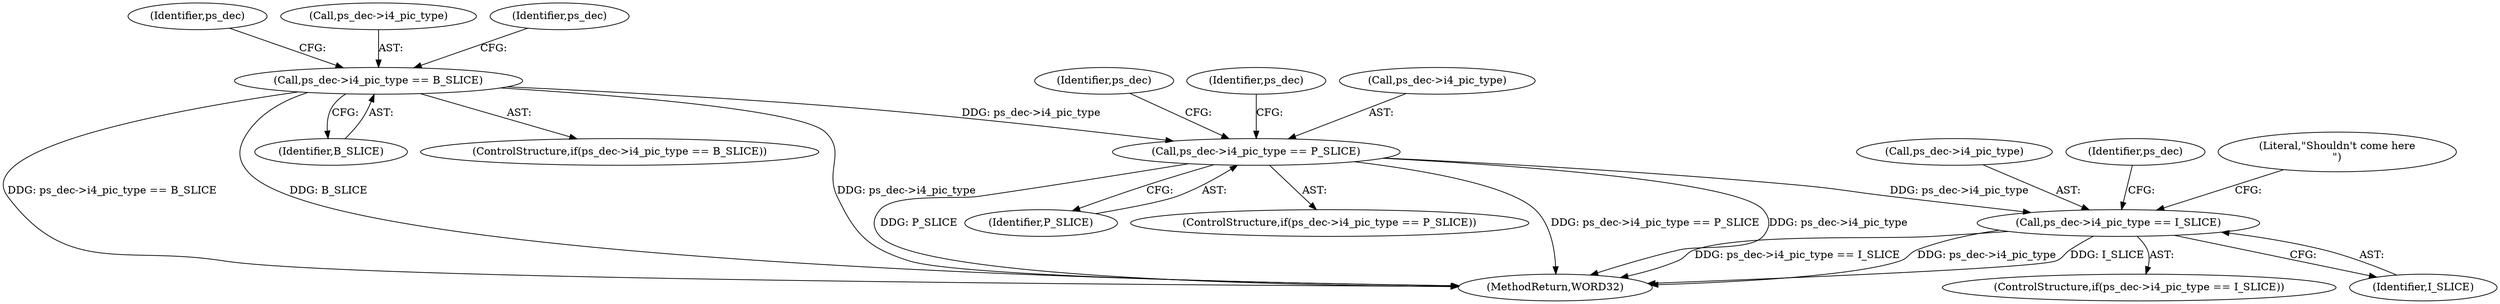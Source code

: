 digraph "0_Android_e629194c62a9a129ce378e08cb1059a8a53f1795@pointer" {
"1001909" [label="(Call,ps_dec->i4_pic_type == I_SLICE)"];
"1001896" [label="(Call,ps_dec->i4_pic_type == P_SLICE)"];
"1001883" [label="(Call,ps_dec->i4_pic_type == B_SLICE)"];
"1001910" [label="(Call,ps_dec->i4_pic_type)"];
"1001882" [label="(ControlStructure,if(ps_dec->i4_pic_type == B_SLICE))"];
"1001917" [label="(Identifier,ps_dec)"];
"1001900" [label="(Identifier,P_SLICE)"];
"1001895" [label="(ControlStructure,if(ps_dec->i4_pic_type == P_SLICE))"];
"1001923" [label="(Literal,\"Shouldn't come here\n\")"];
"1001911" [label="(Identifier,ps_dec)"];
"1001904" [label="(Identifier,ps_dec)"];
"1002124" [label="(MethodReturn,WORD32)"];
"1001883" [label="(Call,ps_dec->i4_pic_type == B_SLICE)"];
"1001896" [label="(Call,ps_dec->i4_pic_type == P_SLICE)"];
"1001887" [label="(Identifier,B_SLICE)"];
"1001898" [label="(Identifier,ps_dec)"];
"1001909" [label="(Call,ps_dec->i4_pic_type == I_SLICE)"];
"1001908" [label="(ControlStructure,if(ps_dec->i4_pic_type == I_SLICE))"];
"1001884" [label="(Call,ps_dec->i4_pic_type)"];
"1001913" [label="(Identifier,I_SLICE)"];
"1001891" [label="(Identifier,ps_dec)"];
"1001897" [label="(Call,ps_dec->i4_pic_type)"];
"1001909" -> "1001908"  [label="AST: "];
"1001909" -> "1001913"  [label="CFG: "];
"1001910" -> "1001909"  [label="AST: "];
"1001913" -> "1001909"  [label="AST: "];
"1001917" -> "1001909"  [label="CFG: "];
"1001923" -> "1001909"  [label="CFG: "];
"1001909" -> "1002124"  [label="DDG: ps_dec->i4_pic_type == I_SLICE"];
"1001909" -> "1002124"  [label="DDG: ps_dec->i4_pic_type"];
"1001909" -> "1002124"  [label="DDG: I_SLICE"];
"1001896" -> "1001909"  [label="DDG: ps_dec->i4_pic_type"];
"1001896" -> "1001895"  [label="AST: "];
"1001896" -> "1001900"  [label="CFG: "];
"1001897" -> "1001896"  [label="AST: "];
"1001900" -> "1001896"  [label="AST: "];
"1001904" -> "1001896"  [label="CFG: "];
"1001911" -> "1001896"  [label="CFG: "];
"1001896" -> "1002124"  [label="DDG: ps_dec->i4_pic_type == P_SLICE"];
"1001896" -> "1002124"  [label="DDG: ps_dec->i4_pic_type"];
"1001896" -> "1002124"  [label="DDG: P_SLICE"];
"1001883" -> "1001896"  [label="DDG: ps_dec->i4_pic_type"];
"1001883" -> "1001882"  [label="AST: "];
"1001883" -> "1001887"  [label="CFG: "];
"1001884" -> "1001883"  [label="AST: "];
"1001887" -> "1001883"  [label="AST: "];
"1001891" -> "1001883"  [label="CFG: "];
"1001898" -> "1001883"  [label="CFG: "];
"1001883" -> "1002124"  [label="DDG: ps_dec->i4_pic_type"];
"1001883" -> "1002124"  [label="DDG: ps_dec->i4_pic_type == B_SLICE"];
"1001883" -> "1002124"  [label="DDG: B_SLICE"];
}

